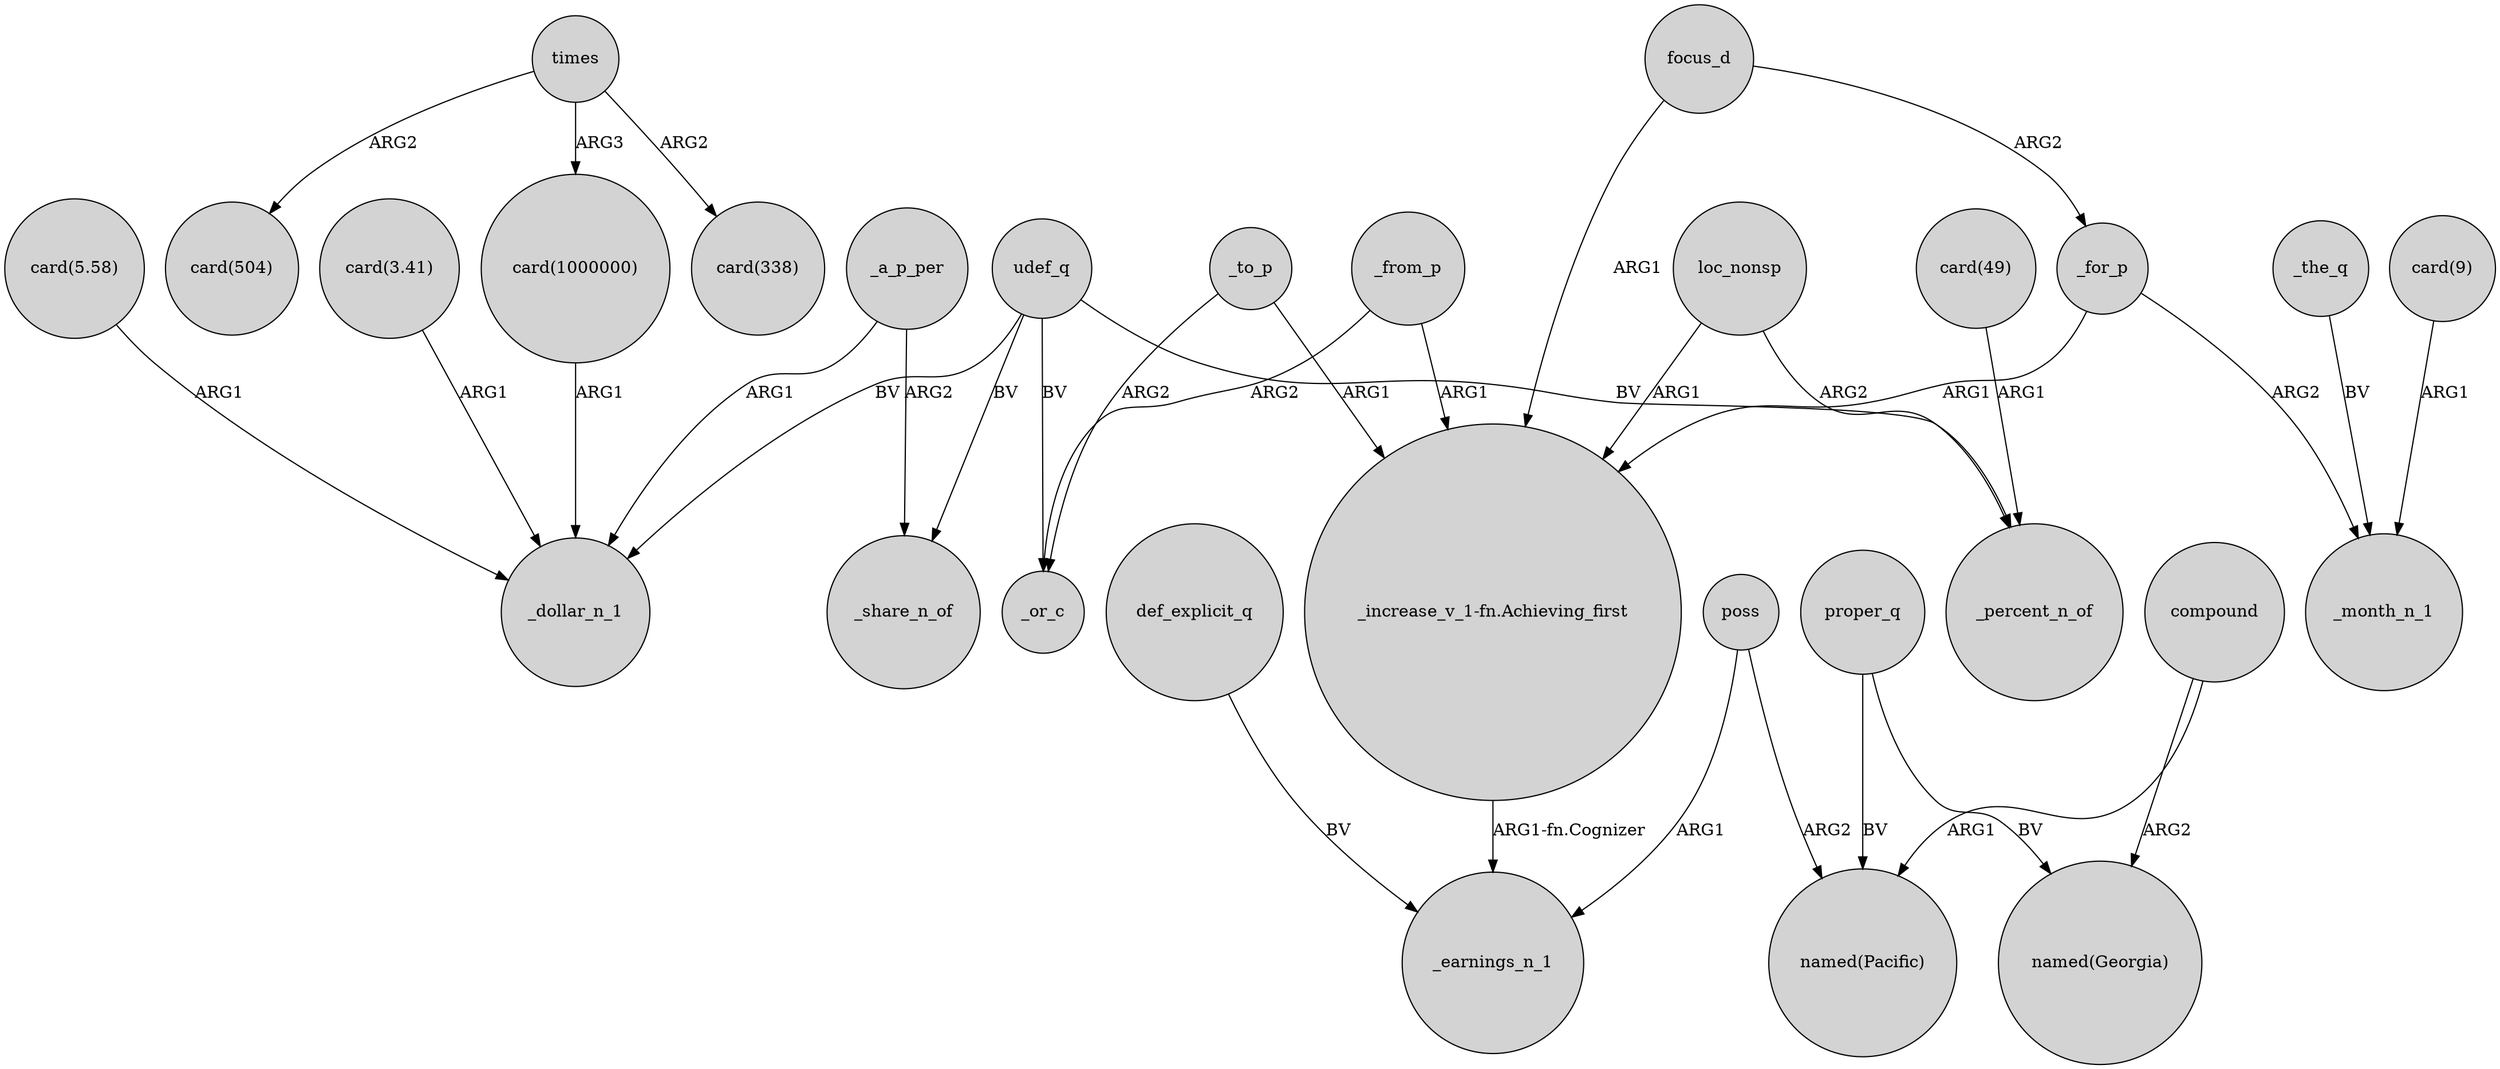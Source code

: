 digraph {
	node [shape=circle style=filled]
	times -> "card(338)" [label=ARG2]
	_to_p -> _or_c [label=ARG2]
	proper_q -> "named(Georgia)" [label=BV]
	_the_q -> _month_n_1 [label=BV]
	loc_nonsp -> "_increase_v_1-fn.Achieving_first" [label=ARG1]
	times -> "card(1000000)" [label=ARG3]
	udef_q -> _or_c [label=BV]
	compound -> "named(Pacific)" [label=ARG1]
	"card(49)" -> _percent_n_of [label=ARG1]
	_for_p -> "_increase_v_1-fn.Achieving_first" [label=ARG1]
	_a_p_per -> _share_n_of [label=ARG2]
	udef_q -> _percent_n_of [label=BV]
	udef_q -> _share_n_of [label=BV]
	def_explicit_q -> _earnings_n_1 [label=BV]
	udef_q -> _dollar_n_1 [label=BV]
	poss -> _earnings_n_1 [label=ARG1]
	"card(1000000)" -> _dollar_n_1 [label=ARG1]
	poss -> "named(Pacific)" [label=ARG2]
	_from_p -> "_increase_v_1-fn.Achieving_first" [label=ARG1]
	_from_p -> _or_c [label=ARG2]
	_a_p_per -> _dollar_n_1 [label=ARG1]
	proper_q -> "named(Pacific)" [label=BV]
	"_increase_v_1-fn.Achieving_first" -> _earnings_n_1 [label="ARG1-fn.Cognizer"]
	_to_p -> "_increase_v_1-fn.Achieving_first" [label=ARG1]
	times -> "card(504)" [label=ARG2]
	focus_d -> _for_p [label=ARG2]
	"card(9)" -> _month_n_1 [label=ARG1]
	compound -> "named(Georgia)" [label=ARG2]
	focus_d -> "_increase_v_1-fn.Achieving_first" [label=ARG1]
	"card(3.41)" -> _dollar_n_1 [label=ARG1]
	_for_p -> _month_n_1 [label=ARG2]
	"card(5.58)" -> _dollar_n_1 [label=ARG1]
	loc_nonsp -> _percent_n_of [label=ARG2]
}

